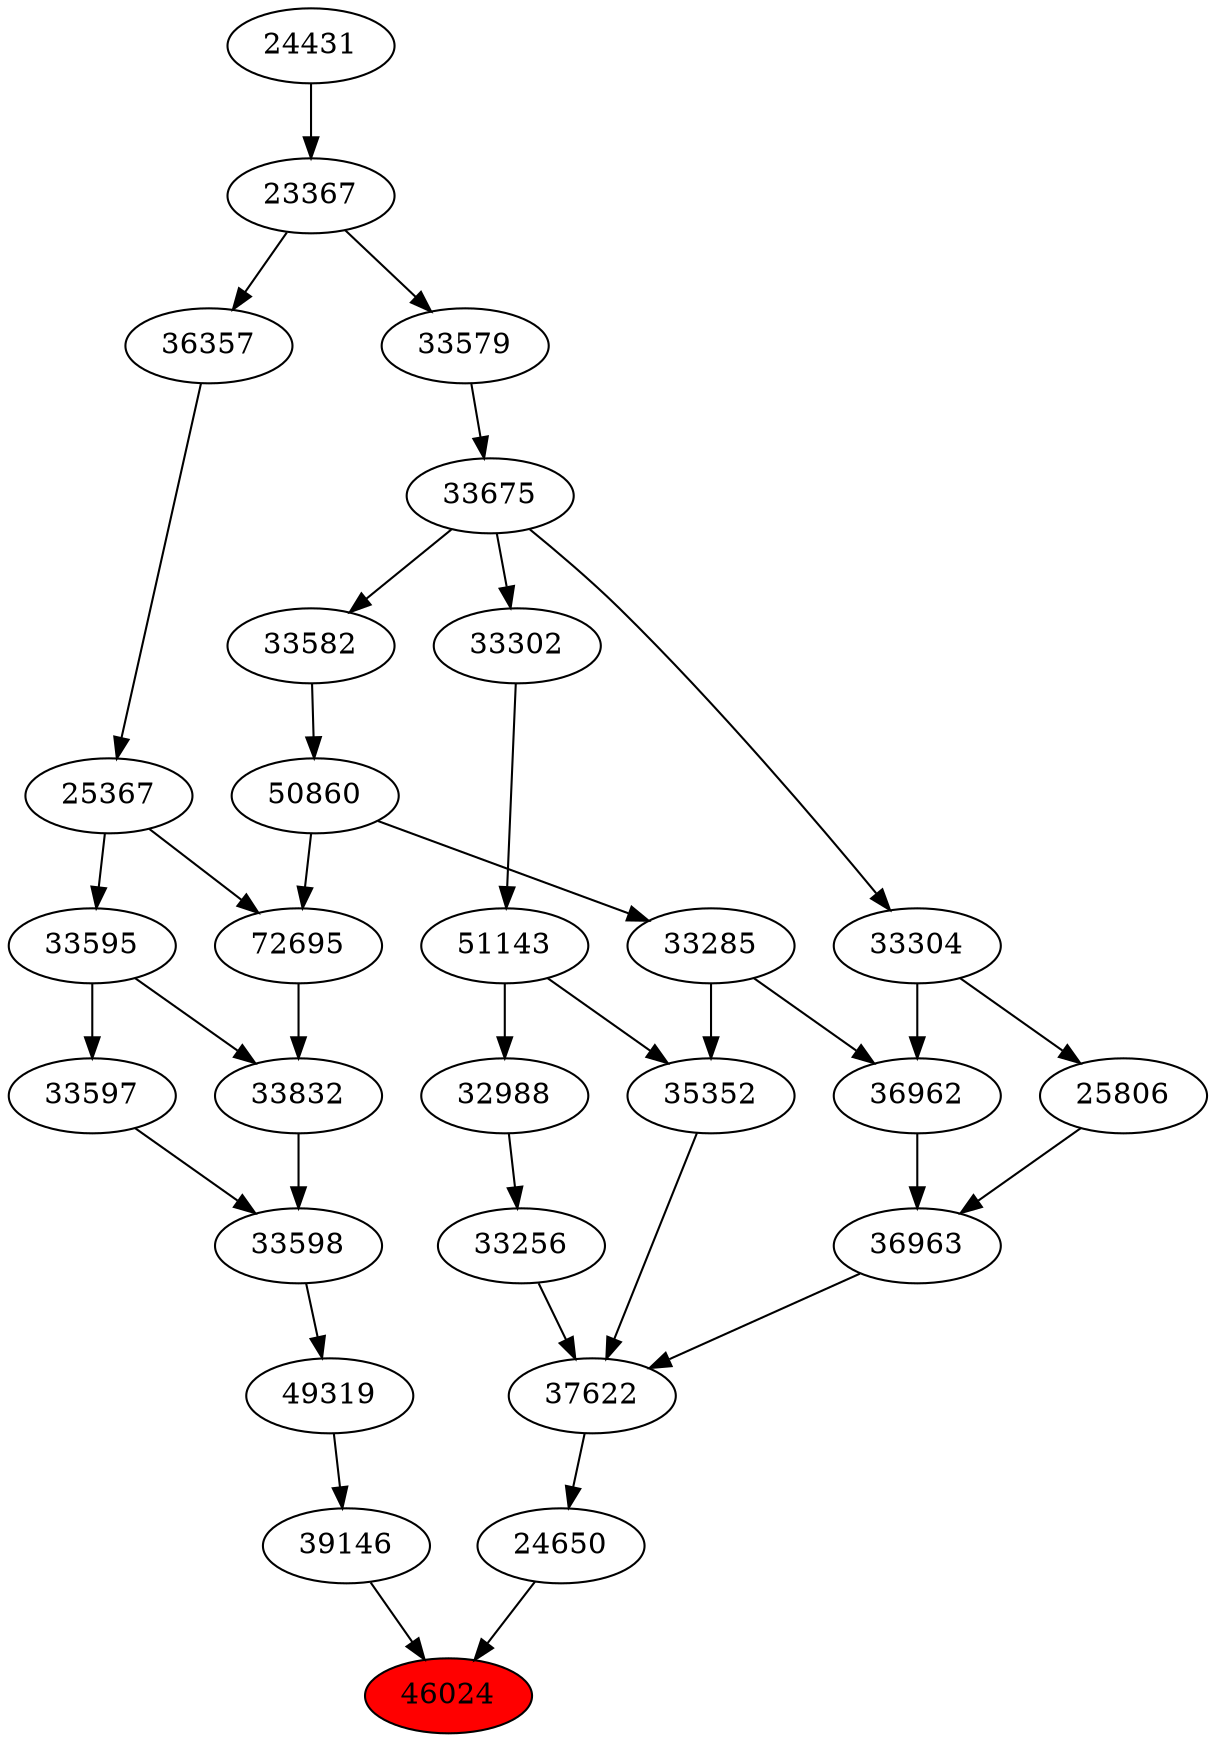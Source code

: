 strict digraph{ 
46024 [label="46024" fillcolor=red style=filled]
39146 -> 46024
24650 -> 46024
39146 [label="39146"]
49319 -> 39146
24650 [label="24650"]
37622 -> 24650
49319 [label="49319"]
33598 -> 49319
37622 [label="37622"]
36963 -> 37622
35352 -> 37622
33256 -> 37622
33598 [label="33598"]
33597 -> 33598
33832 -> 33598
36963 [label="36963"]
36962 -> 36963
25806 -> 36963
35352 [label="35352"]
33285 -> 35352
51143 -> 35352
33256 [label="33256"]
32988 -> 33256
33597 [label="33597"]
33595 -> 33597
33832 [label="33832"]
72695 -> 33832
33595 -> 33832
36962 [label="36962"]
33285 -> 36962
33304 -> 36962
25806 [label="25806"]
33304 -> 25806
33285 [label="33285"]
50860 -> 33285
51143 [label="51143"]
33302 -> 51143
32988 [label="32988"]
51143 -> 32988
33595 [label="33595"]
25367 -> 33595
72695 [label="72695"]
50860 -> 72695
25367 -> 72695
33304 [label="33304"]
33675 -> 33304
50860 [label="50860"]
33582 -> 50860
33302 [label="33302"]
33675 -> 33302
25367 [label="25367"]
36357 -> 25367
33675 [label="33675"]
33579 -> 33675
33582 [label="33582"]
33675 -> 33582
36357 [label="36357"]
23367 -> 36357
33579 [label="33579"]
23367 -> 33579
23367 [label="23367"]
24431 -> 23367
24431 [label="24431"]
}